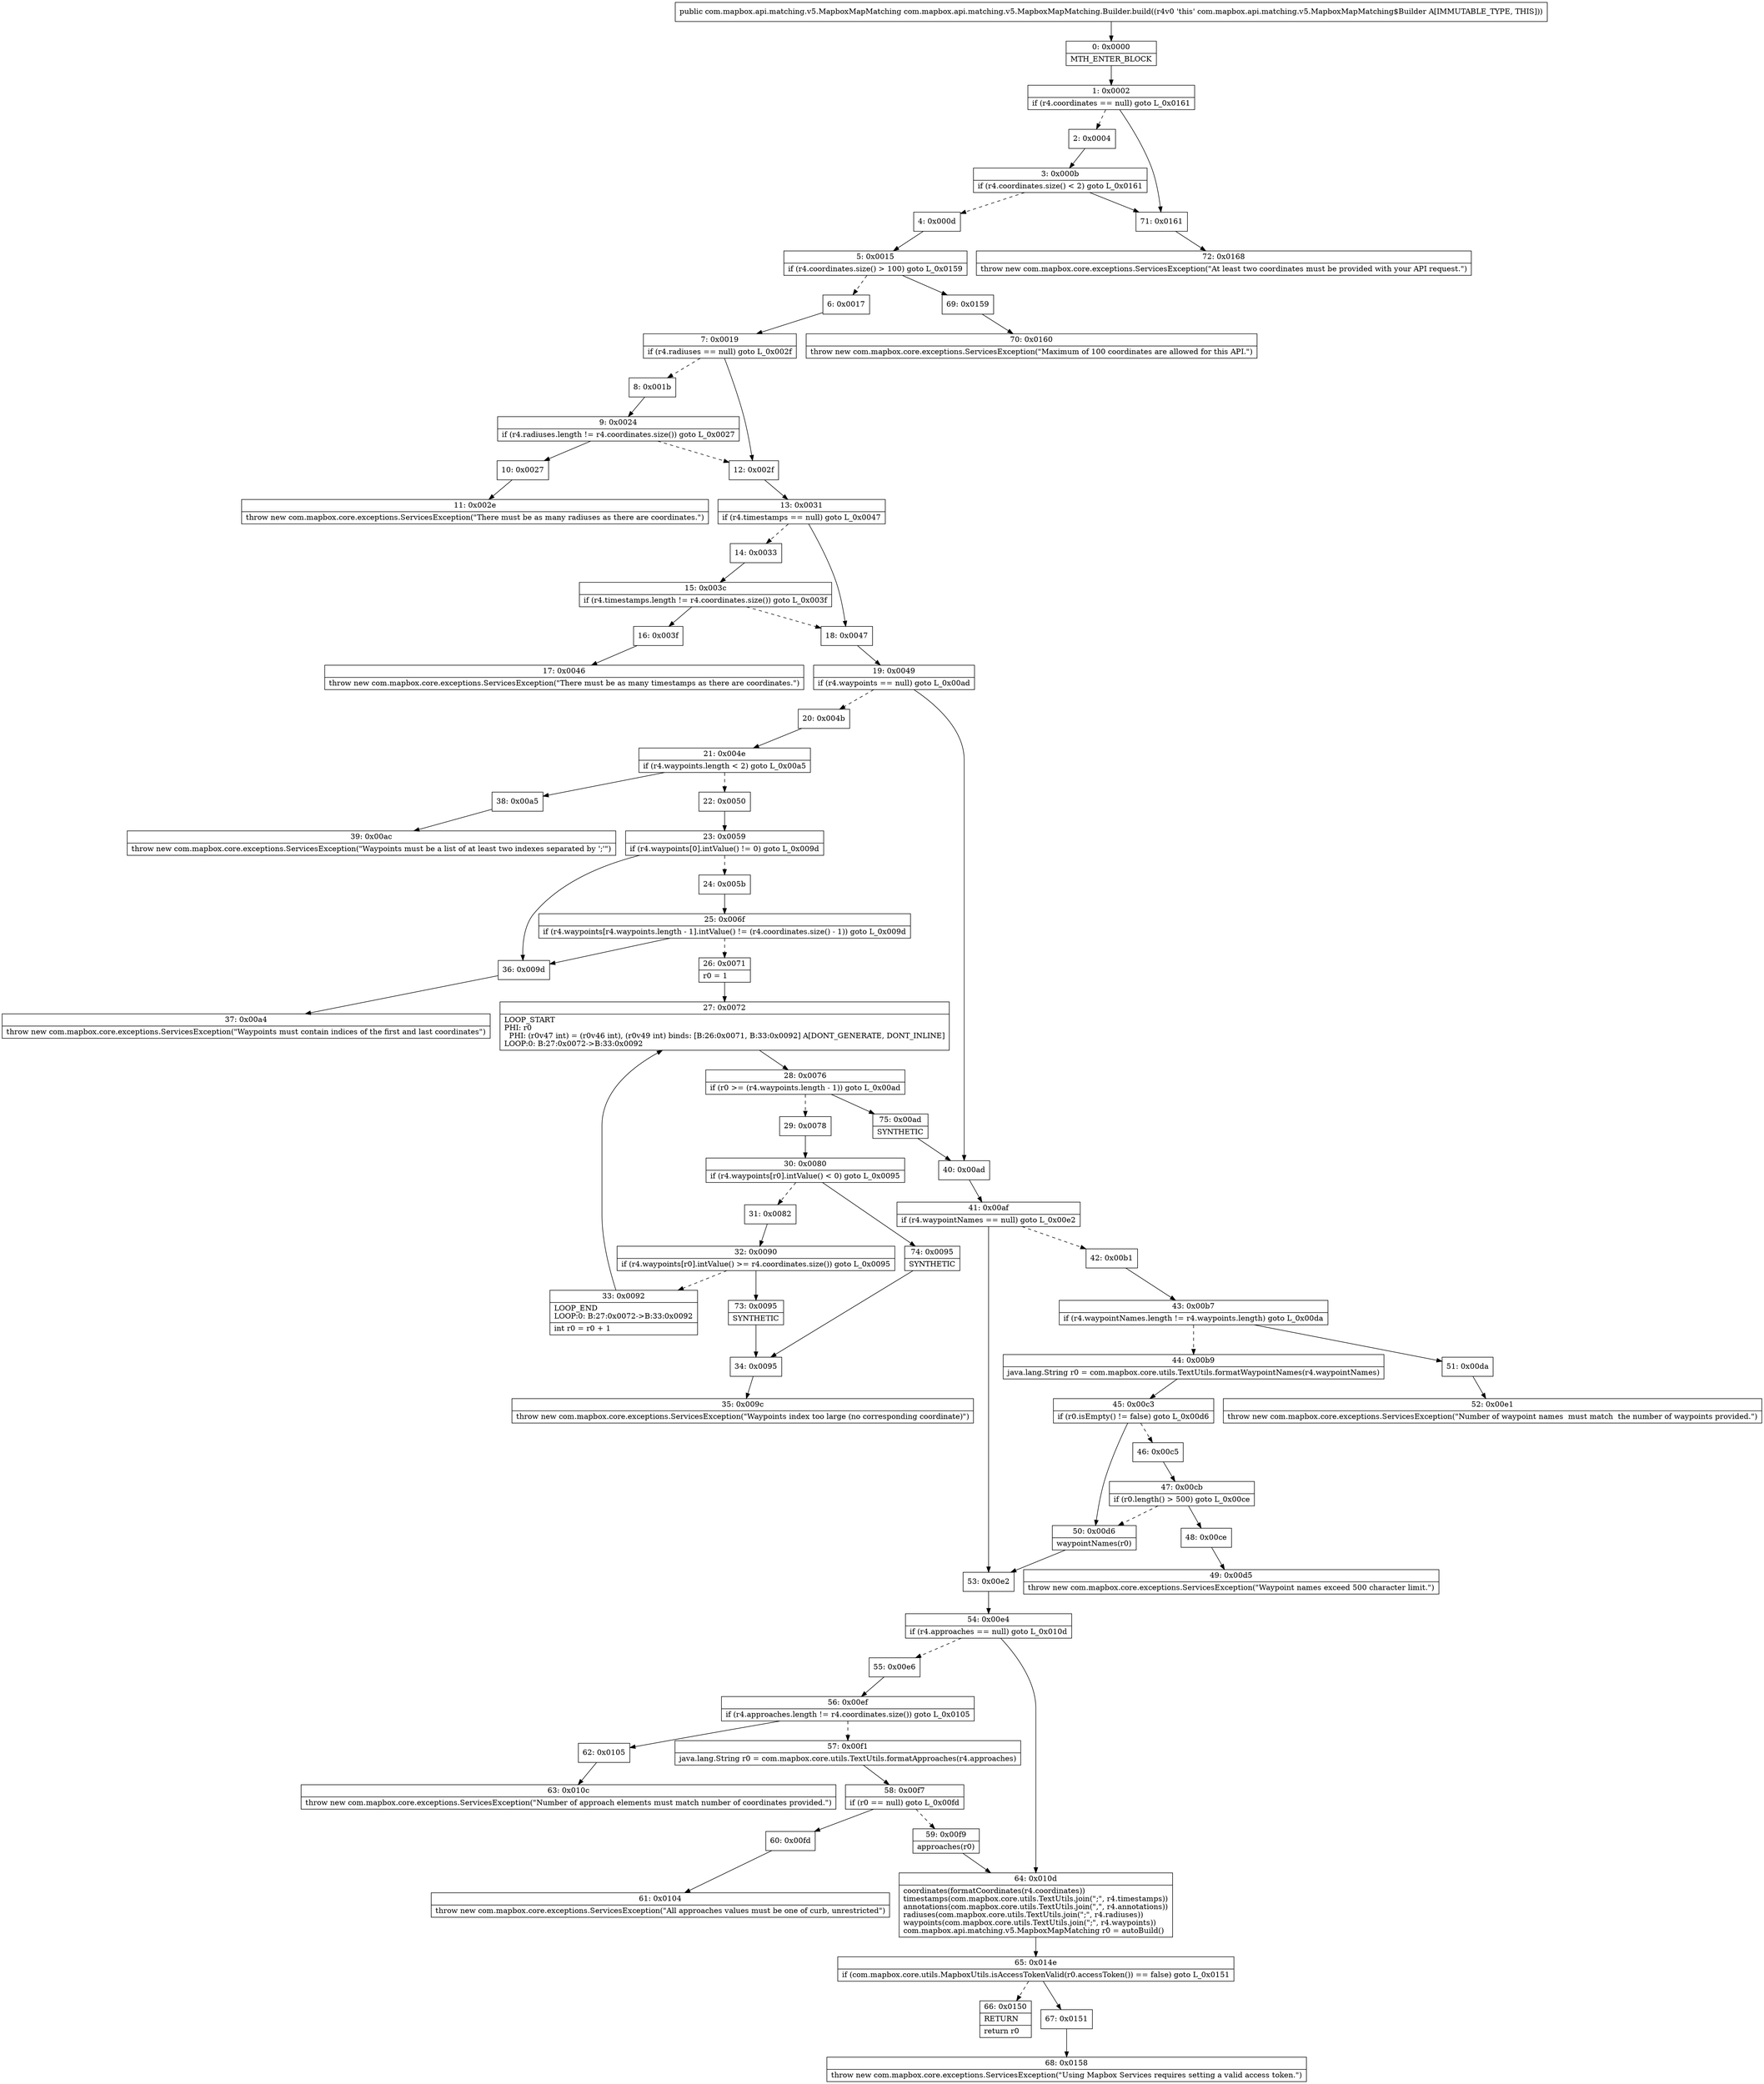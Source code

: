 digraph "CFG forcom.mapbox.api.matching.v5.MapboxMapMatching.Builder.build()Lcom\/mapbox\/api\/matching\/v5\/MapboxMapMatching;" {
Node_0 [shape=record,label="{0\:\ 0x0000|MTH_ENTER_BLOCK\l}"];
Node_1 [shape=record,label="{1\:\ 0x0002|if (r4.coordinates == null) goto L_0x0161\l}"];
Node_2 [shape=record,label="{2\:\ 0x0004}"];
Node_3 [shape=record,label="{3\:\ 0x000b|if (r4.coordinates.size() \< 2) goto L_0x0161\l}"];
Node_4 [shape=record,label="{4\:\ 0x000d}"];
Node_5 [shape=record,label="{5\:\ 0x0015|if (r4.coordinates.size() \> 100) goto L_0x0159\l}"];
Node_6 [shape=record,label="{6\:\ 0x0017}"];
Node_7 [shape=record,label="{7\:\ 0x0019|if (r4.radiuses == null) goto L_0x002f\l}"];
Node_8 [shape=record,label="{8\:\ 0x001b}"];
Node_9 [shape=record,label="{9\:\ 0x0024|if (r4.radiuses.length != r4.coordinates.size()) goto L_0x0027\l}"];
Node_10 [shape=record,label="{10\:\ 0x0027}"];
Node_11 [shape=record,label="{11\:\ 0x002e|throw new com.mapbox.core.exceptions.ServicesException(\"There must be as many radiuses as there are coordinates.\")\l}"];
Node_12 [shape=record,label="{12\:\ 0x002f}"];
Node_13 [shape=record,label="{13\:\ 0x0031|if (r4.timestamps == null) goto L_0x0047\l}"];
Node_14 [shape=record,label="{14\:\ 0x0033}"];
Node_15 [shape=record,label="{15\:\ 0x003c|if (r4.timestamps.length != r4.coordinates.size()) goto L_0x003f\l}"];
Node_16 [shape=record,label="{16\:\ 0x003f}"];
Node_17 [shape=record,label="{17\:\ 0x0046|throw new com.mapbox.core.exceptions.ServicesException(\"There must be as many timestamps as there are coordinates.\")\l}"];
Node_18 [shape=record,label="{18\:\ 0x0047}"];
Node_19 [shape=record,label="{19\:\ 0x0049|if (r4.waypoints == null) goto L_0x00ad\l}"];
Node_20 [shape=record,label="{20\:\ 0x004b}"];
Node_21 [shape=record,label="{21\:\ 0x004e|if (r4.waypoints.length \< 2) goto L_0x00a5\l}"];
Node_22 [shape=record,label="{22\:\ 0x0050}"];
Node_23 [shape=record,label="{23\:\ 0x0059|if (r4.waypoints[0].intValue() != 0) goto L_0x009d\l}"];
Node_24 [shape=record,label="{24\:\ 0x005b}"];
Node_25 [shape=record,label="{25\:\ 0x006f|if (r4.waypoints[r4.waypoints.length \- 1].intValue() != (r4.coordinates.size() \- 1)) goto L_0x009d\l}"];
Node_26 [shape=record,label="{26\:\ 0x0071|r0 = 1\l}"];
Node_27 [shape=record,label="{27\:\ 0x0072|LOOP_START\lPHI: r0 \l  PHI: (r0v47 int) = (r0v46 int), (r0v49 int) binds: [B:26:0x0071, B:33:0x0092] A[DONT_GENERATE, DONT_INLINE]\lLOOP:0: B:27:0x0072\-\>B:33:0x0092\l}"];
Node_28 [shape=record,label="{28\:\ 0x0076|if (r0 \>= (r4.waypoints.length \- 1)) goto L_0x00ad\l}"];
Node_29 [shape=record,label="{29\:\ 0x0078}"];
Node_30 [shape=record,label="{30\:\ 0x0080|if (r4.waypoints[r0].intValue() \< 0) goto L_0x0095\l}"];
Node_31 [shape=record,label="{31\:\ 0x0082}"];
Node_32 [shape=record,label="{32\:\ 0x0090|if (r4.waypoints[r0].intValue() \>= r4.coordinates.size()) goto L_0x0095\l}"];
Node_33 [shape=record,label="{33\:\ 0x0092|LOOP_END\lLOOP:0: B:27:0x0072\-\>B:33:0x0092\l|int r0 = r0 + 1\l}"];
Node_34 [shape=record,label="{34\:\ 0x0095}"];
Node_35 [shape=record,label="{35\:\ 0x009c|throw new com.mapbox.core.exceptions.ServicesException(\"Waypoints index too large (no corresponding coordinate)\")\l}"];
Node_36 [shape=record,label="{36\:\ 0x009d}"];
Node_37 [shape=record,label="{37\:\ 0x00a4|throw new com.mapbox.core.exceptions.ServicesException(\"Waypoints must contain indices of the first and last coordinates\")\l}"];
Node_38 [shape=record,label="{38\:\ 0x00a5}"];
Node_39 [shape=record,label="{39\:\ 0x00ac|throw new com.mapbox.core.exceptions.ServicesException(\"Waypoints must be a list of at least two indexes separated by ';'\")\l}"];
Node_40 [shape=record,label="{40\:\ 0x00ad}"];
Node_41 [shape=record,label="{41\:\ 0x00af|if (r4.waypointNames == null) goto L_0x00e2\l}"];
Node_42 [shape=record,label="{42\:\ 0x00b1}"];
Node_43 [shape=record,label="{43\:\ 0x00b7|if (r4.waypointNames.length != r4.waypoints.length) goto L_0x00da\l}"];
Node_44 [shape=record,label="{44\:\ 0x00b9|java.lang.String r0 = com.mapbox.core.utils.TextUtils.formatWaypointNames(r4.waypointNames)\l}"];
Node_45 [shape=record,label="{45\:\ 0x00c3|if (r0.isEmpty() != false) goto L_0x00d6\l}"];
Node_46 [shape=record,label="{46\:\ 0x00c5}"];
Node_47 [shape=record,label="{47\:\ 0x00cb|if (r0.length() \> 500) goto L_0x00ce\l}"];
Node_48 [shape=record,label="{48\:\ 0x00ce}"];
Node_49 [shape=record,label="{49\:\ 0x00d5|throw new com.mapbox.core.exceptions.ServicesException(\"Waypoint names exceed 500 character limit.\")\l}"];
Node_50 [shape=record,label="{50\:\ 0x00d6|waypointNames(r0)\l}"];
Node_51 [shape=record,label="{51\:\ 0x00da}"];
Node_52 [shape=record,label="{52\:\ 0x00e1|throw new com.mapbox.core.exceptions.ServicesException(\"Number of waypoint names  must match  the number of waypoints provided.\")\l}"];
Node_53 [shape=record,label="{53\:\ 0x00e2}"];
Node_54 [shape=record,label="{54\:\ 0x00e4|if (r4.approaches == null) goto L_0x010d\l}"];
Node_55 [shape=record,label="{55\:\ 0x00e6}"];
Node_56 [shape=record,label="{56\:\ 0x00ef|if (r4.approaches.length != r4.coordinates.size()) goto L_0x0105\l}"];
Node_57 [shape=record,label="{57\:\ 0x00f1|java.lang.String r0 = com.mapbox.core.utils.TextUtils.formatApproaches(r4.approaches)\l}"];
Node_58 [shape=record,label="{58\:\ 0x00f7|if (r0 == null) goto L_0x00fd\l}"];
Node_59 [shape=record,label="{59\:\ 0x00f9|approaches(r0)\l}"];
Node_60 [shape=record,label="{60\:\ 0x00fd}"];
Node_61 [shape=record,label="{61\:\ 0x0104|throw new com.mapbox.core.exceptions.ServicesException(\"All approaches values must be one of curb, unrestricted\")\l}"];
Node_62 [shape=record,label="{62\:\ 0x0105}"];
Node_63 [shape=record,label="{63\:\ 0x010c|throw new com.mapbox.core.exceptions.ServicesException(\"Number of approach elements must match number of coordinates provided.\")\l}"];
Node_64 [shape=record,label="{64\:\ 0x010d|coordinates(formatCoordinates(r4.coordinates))\ltimestamps(com.mapbox.core.utils.TextUtils.join(\";\", r4.timestamps))\lannotations(com.mapbox.core.utils.TextUtils.join(\",\", r4.annotations))\lradiuses(com.mapbox.core.utils.TextUtils.join(\";\", r4.radiuses))\lwaypoints(com.mapbox.core.utils.TextUtils.join(\";\", r4.waypoints))\lcom.mapbox.api.matching.v5.MapboxMapMatching r0 = autoBuild()\l}"];
Node_65 [shape=record,label="{65\:\ 0x014e|if (com.mapbox.core.utils.MapboxUtils.isAccessTokenValid(r0.accessToken()) == false) goto L_0x0151\l}"];
Node_66 [shape=record,label="{66\:\ 0x0150|RETURN\l|return r0\l}"];
Node_67 [shape=record,label="{67\:\ 0x0151}"];
Node_68 [shape=record,label="{68\:\ 0x0158|throw new com.mapbox.core.exceptions.ServicesException(\"Using Mapbox Services requires setting a valid access token.\")\l}"];
Node_69 [shape=record,label="{69\:\ 0x0159}"];
Node_70 [shape=record,label="{70\:\ 0x0160|throw new com.mapbox.core.exceptions.ServicesException(\"Maximum of 100 coordinates are allowed for this API.\")\l}"];
Node_71 [shape=record,label="{71\:\ 0x0161}"];
Node_72 [shape=record,label="{72\:\ 0x0168|throw new com.mapbox.core.exceptions.ServicesException(\"At least two coordinates must be provided with your API request.\")\l}"];
Node_73 [shape=record,label="{73\:\ 0x0095|SYNTHETIC\l}"];
Node_74 [shape=record,label="{74\:\ 0x0095|SYNTHETIC\l}"];
Node_75 [shape=record,label="{75\:\ 0x00ad|SYNTHETIC\l}"];
MethodNode[shape=record,label="{public com.mapbox.api.matching.v5.MapboxMapMatching com.mapbox.api.matching.v5.MapboxMapMatching.Builder.build((r4v0 'this' com.mapbox.api.matching.v5.MapboxMapMatching$Builder A[IMMUTABLE_TYPE, THIS])) }"];
MethodNode -> Node_0;
Node_0 -> Node_1;
Node_1 -> Node_2[style=dashed];
Node_1 -> Node_71;
Node_2 -> Node_3;
Node_3 -> Node_4[style=dashed];
Node_3 -> Node_71;
Node_4 -> Node_5;
Node_5 -> Node_6[style=dashed];
Node_5 -> Node_69;
Node_6 -> Node_7;
Node_7 -> Node_8[style=dashed];
Node_7 -> Node_12;
Node_8 -> Node_9;
Node_9 -> Node_10;
Node_9 -> Node_12[style=dashed];
Node_10 -> Node_11;
Node_12 -> Node_13;
Node_13 -> Node_14[style=dashed];
Node_13 -> Node_18;
Node_14 -> Node_15;
Node_15 -> Node_16;
Node_15 -> Node_18[style=dashed];
Node_16 -> Node_17;
Node_18 -> Node_19;
Node_19 -> Node_20[style=dashed];
Node_19 -> Node_40;
Node_20 -> Node_21;
Node_21 -> Node_22[style=dashed];
Node_21 -> Node_38;
Node_22 -> Node_23;
Node_23 -> Node_24[style=dashed];
Node_23 -> Node_36;
Node_24 -> Node_25;
Node_25 -> Node_26[style=dashed];
Node_25 -> Node_36;
Node_26 -> Node_27;
Node_27 -> Node_28;
Node_28 -> Node_29[style=dashed];
Node_28 -> Node_75;
Node_29 -> Node_30;
Node_30 -> Node_31[style=dashed];
Node_30 -> Node_74;
Node_31 -> Node_32;
Node_32 -> Node_33[style=dashed];
Node_32 -> Node_73;
Node_33 -> Node_27;
Node_34 -> Node_35;
Node_36 -> Node_37;
Node_38 -> Node_39;
Node_40 -> Node_41;
Node_41 -> Node_42[style=dashed];
Node_41 -> Node_53;
Node_42 -> Node_43;
Node_43 -> Node_44[style=dashed];
Node_43 -> Node_51;
Node_44 -> Node_45;
Node_45 -> Node_46[style=dashed];
Node_45 -> Node_50;
Node_46 -> Node_47;
Node_47 -> Node_48;
Node_47 -> Node_50[style=dashed];
Node_48 -> Node_49;
Node_50 -> Node_53;
Node_51 -> Node_52;
Node_53 -> Node_54;
Node_54 -> Node_55[style=dashed];
Node_54 -> Node_64;
Node_55 -> Node_56;
Node_56 -> Node_57[style=dashed];
Node_56 -> Node_62;
Node_57 -> Node_58;
Node_58 -> Node_59[style=dashed];
Node_58 -> Node_60;
Node_59 -> Node_64;
Node_60 -> Node_61;
Node_62 -> Node_63;
Node_64 -> Node_65;
Node_65 -> Node_66[style=dashed];
Node_65 -> Node_67;
Node_67 -> Node_68;
Node_69 -> Node_70;
Node_71 -> Node_72;
Node_73 -> Node_34;
Node_74 -> Node_34;
Node_75 -> Node_40;
}

